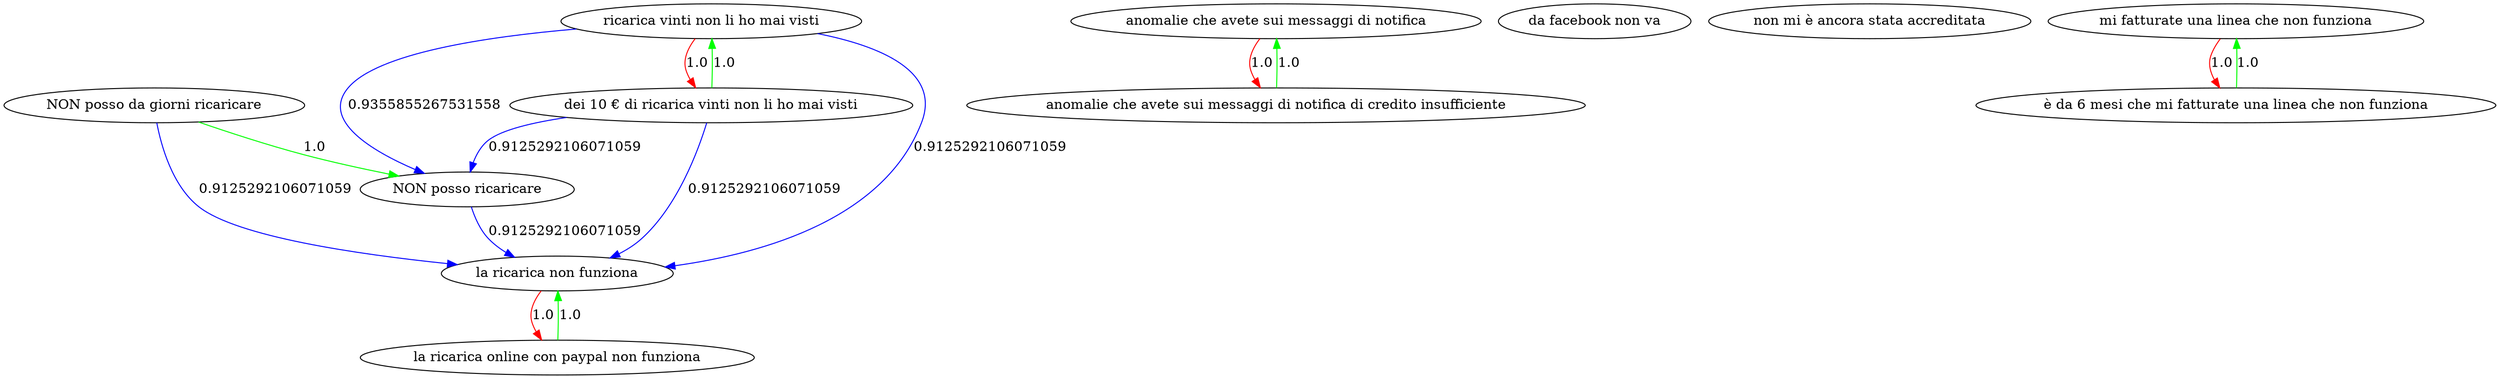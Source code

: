 digraph rawGraph {
"NON posso ricaricare";"NON posso da giorni ricaricare";"anomalie che avete sui messaggi di notifica";"anomalie che avete sui messaggi di notifica di credito insufficiente";"da facebook non va";"ricarica vinti non li ho mai visti";"dei 10 € di ricarica vinti non li ho mai visti";"la ricarica non funziona";"la ricarica online con paypal non funziona";"non mi è ancora stata accreditata";"mi fatturate una linea che non funziona";"è da 6 mesi che mi fatturate una linea che non funziona";"NON posso da giorni ricaricare" -> "NON posso ricaricare" [label=1.0] [color=green]
"anomalie che avete sui messaggi di notifica di credito insufficiente" -> "anomalie che avete sui messaggi di notifica" [label=1.0] [color=green]
"anomalie che avete sui messaggi di notifica" -> "anomalie che avete sui messaggi di notifica di credito insufficiente" [label=1.0] [color=red]
"dei 10 € di ricarica vinti non li ho mai visti" -> "ricarica vinti non li ho mai visti" [label=1.0] [color=green]
"ricarica vinti non li ho mai visti" -> "dei 10 € di ricarica vinti non li ho mai visti" [label=1.0] [color=red]
"ricarica vinti non li ho mai visti" -> "NON posso ricaricare" [label=0.9355855267531558] [color=blue]
"la ricarica online con paypal non funziona" -> "la ricarica non funziona" [label=1.0] [color=green]
"la ricarica non funziona" -> "la ricarica online con paypal non funziona" [label=1.0] [color=red]
"NON posso ricaricare" -> "la ricarica non funziona" [label=0.9125292106071059] [color=blue]
"è da 6 mesi che mi fatturate una linea che non funziona" -> "mi fatturate una linea che non funziona" [label=1.0] [color=green]
"mi fatturate una linea che non funziona" -> "è da 6 mesi che mi fatturate una linea che non funziona" [label=1.0] [color=red]
"NON posso da giorni ricaricare" -> "la ricarica non funziona" [label=0.9125292106071059] [color=blue]
"ricarica vinti non li ho mai visti" -> "la ricarica non funziona" [label=0.9125292106071059] [color=blue]
"dei 10 € di ricarica vinti non li ho mai visti" -> "NON posso ricaricare" [label=0.9125292106071059] [color=blue]
"dei 10 € di ricarica vinti non li ho mai visti" -> "la ricarica non funziona" [label=0.9125292106071059] [color=blue]
}